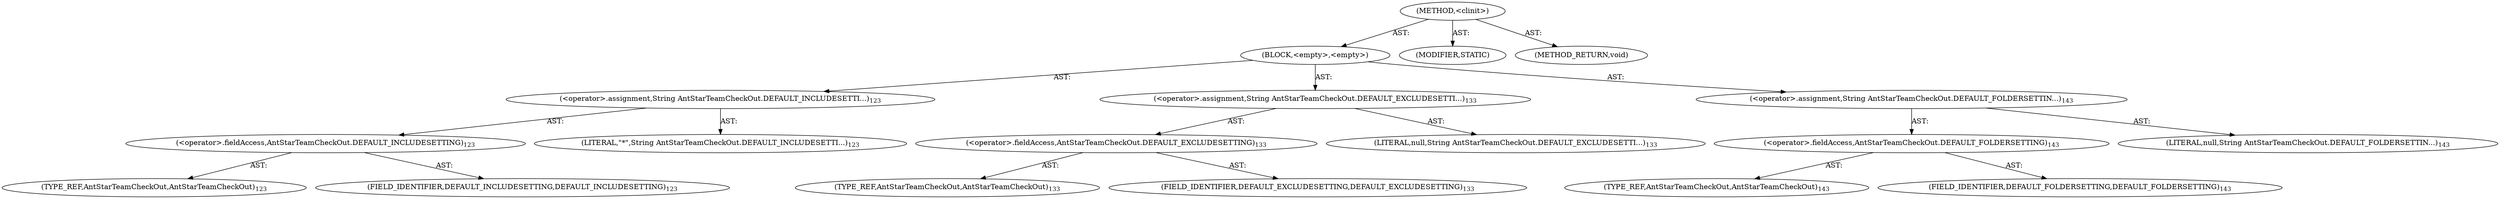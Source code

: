 digraph "&lt;clinit&gt;" {  
"111669149740" [label = <(METHOD,&lt;clinit&gt;)> ]
"25769803870" [label = <(BLOCK,&lt;empty&gt;,&lt;empty&gt;)> ]
"30064771566" [label = <(&lt;operator&gt;.assignment,String AntStarTeamCheckOut.DEFAULT_INCLUDESETTI...)<SUB>123</SUB>> ]
"30064771567" [label = <(&lt;operator&gt;.fieldAccess,AntStarTeamCheckOut.DEFAULT_INCLUDESETTING)<SUB>123</SUB>> ]
"180388626439" [label = <(TYPE_REF,AntStarTeamCheckOut,AntStarTeamCheckOut)<SUB>123</SUB>> ]
"55834574934" [label = <(FIELD_IDENTIFIER,DEFAULT_INCLUDESETTING,DEFAULT_INCLUDESETTING)<SUB>123</SUB>> ]
"90194313318" [label = <(LITERAL,&quot;*&quot;,String AntStarTeamCheckOut.DEFAULT_INCLUDESETTI...)<SUB>123</SUB>> ]
"30064771568" [label = <(&lt;operator&gt;.assignment,String AntStarTeamCheckOut.DEFAULT_EXCLUDESETTI...)<SUB>133</SUB>> ]
"30064771569" [label = <(&lt;operator&gt;.fieldAccess,AntStarTeamCheckOut.DEFAULT_EXCLUDESETTING)<SUB>133</SUB>> ]
"180388626440" [label = <(TYPE_REF,AntStarTeamCheckOut,AntStarTeamCheckOut)<SUB>133</SUB>> ]
"55834574935" [label = <(FIELD_IDENTIFIER,DEFAULT_EXCLUDESETTING,DEFAULT_EXCLUDESETTING)<SUB>133</SUB>> ]
"90194313319" [label = <(LITERAL,null,String AntStarTeamCheckOut.DEFAULT_EXCLUDESETTI...)<SUB>133</SUB>> ]
"30064771570" [label = <(&lt;operator&gt;.assignment,String AntStarTeamCheckOut.DEFAULT_FOLDERSETTIN...)<SUB>143</SUB>> ]
"30064771571" [label = <(&lt;operator&gt;.fieldAccess,AntStarTeamCheckOut.DEFAULT_FOLDERSETTING)<SUB>143</SUB>> ]
"180388626441" [label = <(TYPE_REF,AntStarTeamCheckOut,AntStarTeamCheckOut)<SUB>143</SUB>> ]
"55834574936" [label = <(FIELD_IDENTIFIER,DEFAULT_FOLDERSETTING,DEFAULT_FOLDERSETTING)<SUB>143</SUB>> ]
"90194313320" [label = <(LITERAL,null,String AntStarTeamCheckOut.DEFAULT_FOLDERSETTIN...)<SUB>143</SUB>> ]
"133143986287" [label = <(MODIFIER,STATIC)> ]
"128849018924" [label = <(METHOD_RETURN,void)> ]
  "111669149740" -> "25769803870"  [ label = "AST: "] 
  "111669149740" -> "133143986287"  [ label = "AST: "] 
  "111669149740" -> "128849018924"  [ label = "AST: "] 
  "25769803870" -> "30064771566"  [ label = "AST: "] 
  "25769803870" -> "30064771568"  [ label = "AST: "] 
  "25769803870" -> "30064771570"  [ label = "AST: "] 
  "30064771566" -> "30064771567"  [ label = "AST: "] 
  "30064771566" -> "90194313318"  [ label = "AST: "] 
  "30064771567" -> "180388626439"  [ label = "AST: "] 
  "30064771567" -> "55834574934"  [ label = "AST: "] 
  "30064771568" -> "30064771569"  [ label = "AST: "] 
  "30064771568" -> "90194313319"  [ label = "AST: "] 
  "30064771569" -> "180388626440"  [ label = "AST: "] 
  "30064771569" -> "55834574935"  [ label = "AST: "] 
  "30064771570" -> "30064771571"  [ label = "AST: "] 
  "30064771570" -> "90194313320"  [ label = "AST: "] 
  "30064771571" -> "180388626441"  [ label = "AST: "] 
  "30064771571" -> "55834574936"  [ label = "AST: "] 
}
